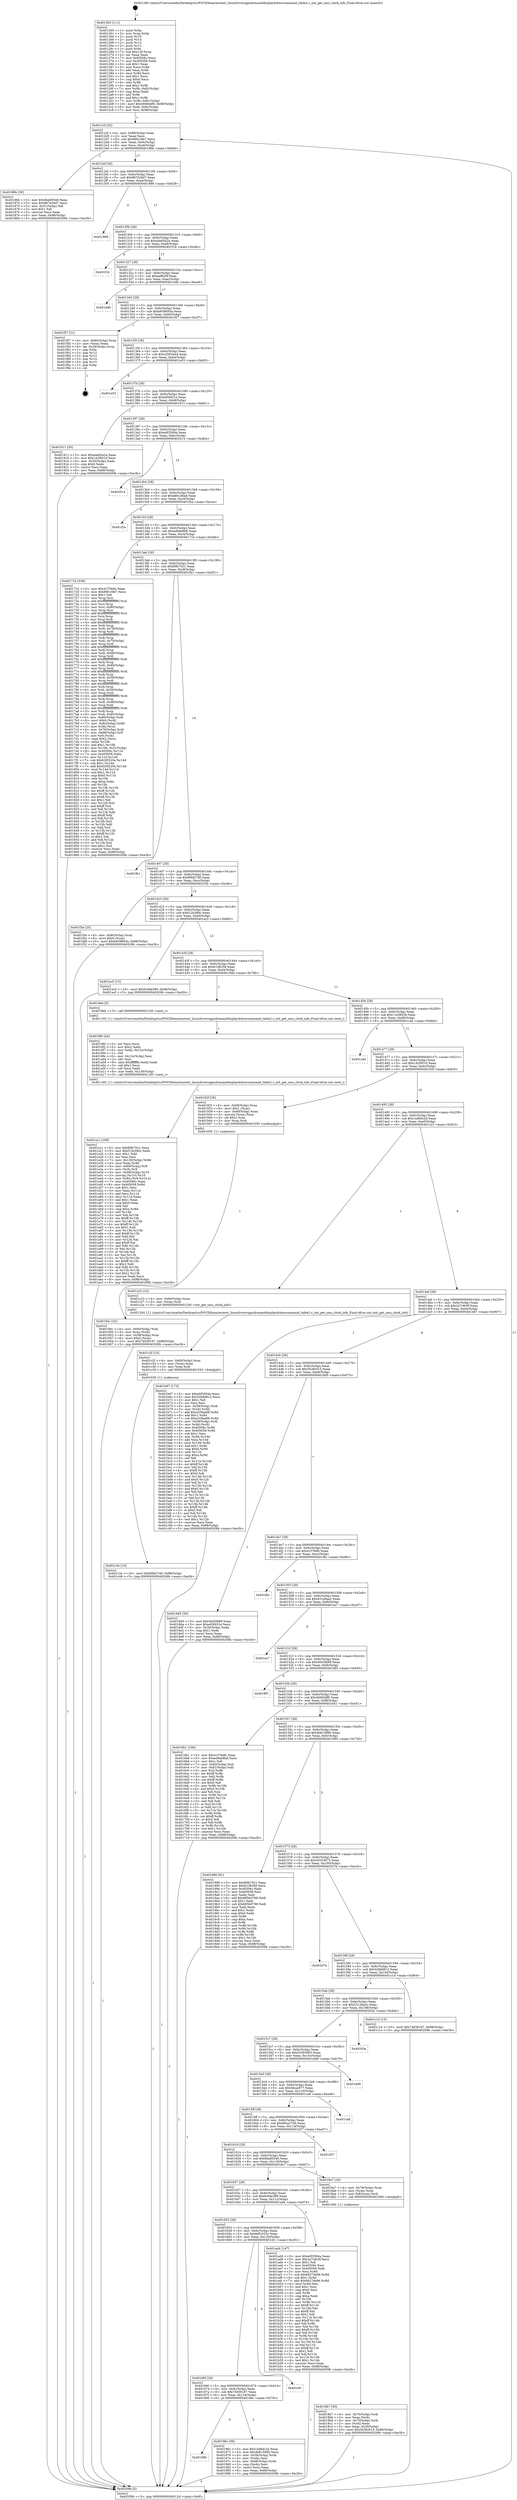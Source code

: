 digraph "0x401260" {
  label = "0x401260 (/mnt/c/Users/mathe/Desktop/tcc/POCII/binaries/extr_linuxdriversgpudrmamddisplaydcbioscommand_table2.c_init_get_smu_clock_info_Final-ollvm.out::main(0))"
  labelloc = "t"
  node[shape=record]

  Entry [label="",width=0.3,height=0.3,shape=circle,fillcolor=black,style=filled]
  "0x4012cf" [label="{
     0x4012cf [32]\l
     | [instrs]\l
     &nbsp;&nbsp;0x4012cf \<+6\>: mov -0x88(%rbp),%eax\l
     &nbsp;&nbsp;0x4012d5 \<+2\>: mov %eax,%ecx\l
     &nbsp;&nbsp;0x4012d7 \<+6\>: sub $0x96610fe7,%ecx\l
     &nbsp;&nbsp;0x4012dd \<+6\>: mov %eax,-0x9c(%rbp)\l
     &nbsp;&nbsp;0x4012e3 \<+6\>: mov %ecx,-0xa0(%rbp)\l
     &nbsp;&nbsp;0x4012e9 \<+6\>: je 000000000040186b \<main+0x60b\>\l
  }"]
  "0x40186b" [label="{
     0x40186b [30]\l
     | [instrs]\l
     &nbsp;&nbsp;0x40186b \<+5\>: mov $0x6ba80546,%eax\l
     &nbsp;&nbsp;0x401870 \<+5\>: mov $0x987d28d7,%ecx\l
     &nbsp;&nbsp;0x401875 \<+3\>: mov -0x31(%rbp),%dl\l
     &nbsp;&nbsp;0x401878 \<+3\>: test $0x1,%dl\l
     &nbsp;&nbsp;0x40187b \<+3\>: cmovne %ecx,%eax\l
     &nbsp;&nbsp;0x40187e \<+6\>: mov %eax,-0x88(%rbp)\l
     &nbsp;&nbsp;0x401884 \<+5\>: jmp 000000000040209b \<main+0xe3b\>\l
  }"]
  "0x4012ef" [label="{
     0x4012ef [28]\l
     | [instrs]\l
     &nbsp;&nbsp;0x4012ef \<+5\>: jmp 00000000004012f4 \<main+0x94\>\l
     &nbsp;&nbsp;0x4012f4 \<+6\>: mov -0x9c(%rbp),%eax\l
     &nbsp;&nbsp;0x4012fa \<+5\>: sub $0x987d28d7,%eax\l
     &nbsp;&nbsp;0x4012ff \<+6\>: mov %eax,-0xa4(%rbp)\l
     &nbsp;&nbsp;0x401305 \<+6\>: je 0000000000401889 \<main+0x629\>\l
  }"]
  Exit [label="",width=0.3,height=0.3,shape=circle,fillcolor=black,style=filled,peripheries=2]
  "0x401889" [label="{
     0x401889\l
  }", style=dashed]
  "0x40130b" [label="{
     0x40130b [28]\l
     | [instrs]\l
     &nbsp;&nbsp;0x40130b \<+5\>: jmp 0000000000401310 \<main+0xb0\>\l
     &nbsp;&nbsp;0x401310 \<+6\>: mov -0x9c(%rbp),%eax\l
     &nbsp;&nbsp;0x401316 \<+5\>: sub $0xa4eb5a2a,%eax\l
     &nbsp;&nbsp;0x40131b \<+6\>: mov %eax,-0xa8(%rbp)\l
     &nbsp;&nbsp;0x401321 \<+6\>: je 0000000000401f1b \<main+0xcbb\>\l
  }"]
  "0x401c3e" [label="{
     0x401c3e [15]\l
     | [instrs]\l
     &nbsp;&nbsp;0x401c3e \<+10\>: movl $0xf0fd27d0,-0x88(%rbp)\l
     &nbsp;&nbsp;0x401c48 \<+5\>: jmp 000000000040209b \<main+0xe3b\>\l
  }"]
  "0x401f1b" [label="{
     0x401f1b\l
  }", style=dashed]
  "0x401327" [label="{
     0x401327 [28]\l
     | [instrs]\l
     &nbsp;&nbsp;0x401327 \<+5\>: jmp 000000000040132c \<main+0xcc\>\l
     &nbsp;&nbsp;0x40132c \<+6\>: mov -0x9c(%rbp),%eax\l
     &nbsp;&nbsp;0x401332 \<+5\>: sub $0xaeffcf3f,%eax\l
     &nbsp;&nbsp;0x401337 \<+6\>: mov %eax,-0xac(%rbp)\l
     &nbsp;&nbsp;0x40133d \<+6\>: je 0000000000401d46 \<main+0xae6\>\l
  }"]
  "0x401c2f" [label="{
     0x401c2f [15]\l
     | [instrs]\l
     &nbsp;&nbsp;0x401c2f \<+4\>: mov -0x60(%rbp),%rax\l
     &nbsp;&nbsp;0x401c33 \<+3\>: mov (%rax),%rax\l
     &nbsp;&nbsp;0x401c36 \<+3\>: mov %rax,%rdi\l
     &nbsp;&nbsp;0x401c39 \<+5\>: call 0000000000401030 \<free@plt\>\l
     | [calls]\l
     &nbsp;&nbsp;0x401030 \{1\} (unknown)\l
  }"]
  "0x401d46" [label="{
     0x401d46\l
  }", style=dashed]
  "0x401343" [label="{
     0x401343 [28]\l
     | [instrs]\l
     &nbsp;&nbsp;0x401343 \<+5\>: jmp 0000000000401348 \<main+0xe8\>\l
     &nbsp;&nbsp;0x401348 \<+6\>: mov -0x9c(%rbp),%eax\l
     &nbsp;&nbsp;0x40134e \<+5\>: sub $0xb838693a,%eax\l
     &nbsp;&nbsp;0x401353 \<+6\>: mov %eax,-0xb0(%rbp)\l
     &nbsp;&nbsp;0x401359 \<+6\>: je 0000000000401f57 \<main+0xcf7\>\l
  }"]
  "0x401a1c" [label="{
     0x401a1c [169]\l
     | [instrs]\l
     &nbsp;&nbsp;0x401a1c \<+5\>: mov $0xf0fb7021,%ecx\l
     &nbsp;&nbsp;0x401a21 \<+5\>: mov $0xf12b380c,%edx\l
     &nbsp;&nbsp;0x401a26 \<+3\>: mov $0x1,%dil\l
     &nbsp;&nbsp;0x401a29 \<+2\>: xor %esi,%esi\l
     &nbsp;&nbsp;0x401a2b \<+7\>: mov -0x130(%rbp),%r8d\l
     &nbsp;&nbsp;0x401a32 \<+4\>: imul %eax,%r8d\l
     &nbsp;&nbsp;0x401a36 \<+4\>: mov -0x60(%rbp),%r9\l
     &nbsp;&nbsp;0x401a3a \<+3\>: mov (%r9),%r9\l
     &nbsp;&nbsp;0x401a3d \<+4\>: mov -0x58(%rbp),%r10\l
     &nbsp;&nbsp;0x401a41 \<+3\>: movslq (%r10),%r10\l
     &nbsp;&nbsp;0x401a44 \<+4\>: mov %r8d,(%r9,%r10,4)\l
     &nbsp;&nbsp;0x401a48 \<+7\>: mov 0x40506c,%eax\l
     &nbsp;&nbsp;0x401a4f \<+8\>: mov 0x405058,%r8d\l
     &nbsp;&nbsp;0x401a57 \<+3\>: sub $0x1,%esi\l
     &nbsp;&nbsp;0x401a5a \<+3\>: mov %eax,%r11d\l
     &nbsp;&nbsp;0x401a5d \<+3\>: add %esi,%r11d\l
     &nbsp;&nbsp;0x401a60 \<+4\>: imul %r11d,%eax\l
     &nbsp;&nbsp;0x401a64 \<+3\>: and $0x1,%eax\l
     &nbsp;&nbsp;0x401a67 \<+3\>: cmp $0x0,%eax\l
     &nbsp;&nbsp;0x401a6a \<+3\>: sete %bl\l
     &nbsp;&nbsp;0x401a6d \<+4\>: cmp $0xa,%r8d\l
     &nbsp;&nbsp;0x401a71 \<+4\>: setl %r14b\l
     &nbsp;&nbsp;0x401a75 \<+3\>: mov %bl,%r15b\l
     &nbsp;&nbsp;0x401a78 \<+4\>: xor $0xff,%r15b\l
     &nbsp;&nbsp;0x401a7c \<+3\>: mov %r14b,%r12b\l
     &nbsp;&nbsp;0x401a7f \<+4\>: xor $0xff,%r12b\l
     &nbsp;&nbsp;0x401a83 \<+4\>: xor $0x1,%dil\l
     &nbsp;&nbsp;0x401a87 \<+3\>: mov %r15b,%r13b\l
     &nbsp;&nbsp;0x401a8a \<+4\>: and $0xff,%r13b\l
     &nbsp;&nbsp;0x401a8e \<+3\>: and %dil,%bl\l
     &nbsp;&nbsp;0x401a91 \<+3\>: mov %r12b,%al\l
     &nbsp;&nbsp;0x401a94 \<+2\>: and $0xff,%al\l
     &nbsp;&nbsp;0x401a96 \<+3\>: and %dil,%r14b\l
     &nbsp;&nbsp;0x401a99 \<+3\>: or %bl,%r13b\l
     &nbsp;&nbsp;0x401a9c \<+3\>: or %r14b,%al\l
     &nbsp;&nbsp;0x401a9f \<+3\>: xor %al,%r13b\l
     &nbsp;&nbsp;0x401aa2 \<+3\>: or %r12b,%r15b\l
     &nbsp;&nbsp;0x401aa5 \<+4\>: xor $0xff,%r15b\l
     &nbsp;&nbsp;0x401aa9 \<+4\>: or $0x1,%dil\l
     &nbsp;&nbsp;0x401aad \<+3\>: and %dil,%r15b\l
     &nbsp;&nbsp;0x401ab0 \<+3\>: or %r15b,%r13b\l
     &nbsp;&nbsp;0x401ab3 \<+4\>: test $0x1,%r13b\l
     &nbsp;&nbsp;0x401ab7 \<+3\>: cmovne %edx,%ecx\l
     &nbsp;&nbsp;0x401aba \<+6\>: mov %ecx,-0x88(%rbp)\l
     &nbsp;&nbsp;0x401ac0 \<+5\>: jmp 000000000040209b \<main+0xe3b\>\l
  }"]
  "0x401f57" [label="{
     0x401f57 [21]\l
     | [instrs]\l
     &nbsp;&nbsp;0x401f57 \<+4\>: mov -0x80(%rbp),%rax\l
     &nbsp;&nbsp;0x401f5b \<+2\>: mov (%rax),%eax\l
     &nbsp;&nbsp;0x401f5d \<+4\>: lea -0x28(%rbp),%rsp\l
     &nbsp;&nbsp;0x401f61 \<+1\>: pop %rbx\l
     &nbsp;&nbsp;0x401f62 \<+2\>: pop %r12\l
     &nbsp;&nbsp;0x401f64 \<+2\>: pop %r13\l
     &nbsp;&nbsp;0x401f66 \<+2\>: pop %r14\l
     &nbsp;&nbsp;0x401f68 \<+2\>: pop %r15\l
     &nbsp;&nbsp;0x401f6a \<+1\>: pop %rbp\l
     &nbsp;&nbsp;0x401f6b \<+1\>: ret\l
  }"]
  "0x40135f" [label="{
     0x40135f [28]\l
     | [instrs]\l
     &nbsp;&nbsp;0x40135f \<+5\>: jmp 0000000000401364 \<main+0x104\>\l
     &nbsp;&nbsp;0x401364 \<+6\>: mov -0x9c(%rbp),%eax\l
     &nbsp;&nbsp;0x40136a \<+5\>: sub $0xc2093a44,%eax\l
     &nbsp;&nbsp;0x40136f \<+6\>: mov %eax,-0xb4(%rbp)\l
     &nbsp;&nbsp;0x401375 \<+6\>: je 0000000000401e53 \<main+0xbf3\>\l
  }"]
  "0x4019f0" [label="{
     0x4019f0 [44]\l
     | [instrs]\l
     &nbsp;&nbsp;0x4019f0 \<+2\>: xor %ecx,%ecx\l
     &nbsp;&nbsp;0x4019f2 \<+5\>: mov $0x2,%edx\l
     &nbsp;&nbsp;0x4019f7 \<+6\>: mov %edx,-0x12c(%rbp)\l
     &nbsp;&nbsp;0x4019fd \<+1\>: cltd\l
     &nbsp;&nbsp;0x4019fe \<+6\>: mov -0x12c(%rbp),%esi\l
     &nbsp;&nbsp;0x401a04 \<+2\>: idiv %esi\l
     &nbsp;&nbsp;0x401a06 \<+6\>: imul $0xfffffffe,%edx,%edx\l
     &nbsp;&nbsp;0x401a0c \<+3\>: sub $0x1,%ecx\l
     &nbsp;&nbsp;0x401a0f \<+2\>: sub %ecx,%edx\l
     &nbsp;&nbsp;0x401a11 \<+6\>: mov %edx,-0x130(%rbp)\l
     &nbsp;&nbsp;0x401a17 \<+5\>: call 0000000000401160 \<next_i\>\l
     | [calls]\l
     &nbsp;&nbsp;0x401160 \{1\} (/mnt/c/Users/mathe/Desktop/tcc/POCII/binaries/extr_linuxdriversgpudrmamddisplaydcbioscommand_table2.c_init_get_smu_clock_info_Final-ollvm.out::next_i)\l
  }"]
  "0x401e53" [label="{
     0x401e53\l
  }", style=dashed]
  "0x40137b" [label="{
     0x40137b [28]\l
     | [instrs]\l
     &nbsp;&nbsp;0x40137b \<+5\>: jmp 0000000000401380 \<main+0x120\>\l
     &nbsp;&nbsp;0x401380 \<+6\>: mov -0x9c(%rbp),%eax\l
     &nbsp;&nbsp;0x401386 \<+5\>: sub $0xe05f451e,%eax\l
     &nbsp;&nbsp;0x40138b \<+6\>: mov %eax,-0xb8(%rbp)\l
     &nbsp;&nbsp;0x401391 \<+6\>: je 0000000000401911 \<main+0x6b1\>\l
  }"]
  "0x40168b" [label="{
     0x40168b\l
  }", style=dashed]
  "0x401911" [label="{
     0x401911 [30]\l
     | [instrs]\l
     &nbsp;&nbsp;0x401911 \<+5\>: mov $0xa4eb5a2a,%eax\l
     &nbsp;&nbsp;0x401916 \<+5\>: mov $0x142f9510,%ecx\l
     &nbsp;&nbsp;0x40191b \<+3\>: mov -0x30(%rbp),%edx\l
     &nbsp;&nbsp;0x40191e \<+3\>: cmp $0x0,%edx\l
     &nbsp;&nbsp;0x401921 \<+3\>: cmove %ecx,%eax\l
     &nbsp;&nbsp;0x401924 \<+6\>: mov %eax,-0x88(%rbp)\l
     &nbsp;&nbsp;0x40192a \<+5\>: jmp 000000000040209b \<main+0xe3b\>\l
  }"]
  "0x401397" [label="{
     0x401397 [28]\l
     | [instrs]\l
     &nbsp;&nbsp;0x401397 \<+5\>: jmp 000000000040139c \<main+0x13c\>\l
     &nbsp;&nbsp;0x40139c \<+6\>: mov -0x9c(%rbp),%eax\l
     &nbsp;&nbsp;0x4013a2 \<+5\>: sub $0xe0f3584a,%eax\l
     &nbsp;&nbsp;0x4013a7 \<+6\>: mov %eax,-0xbc(%rbp)\l
     &nbsp;&nbsp;0x4013ad \<+6\>: je 0000000000402014 \<main+0xdb4\>\l
  }"]
  "0x40196c" [label="{
     0x40196c [36]\l
     | [instrs]\l
     &nbsp;&nbsp;0x40196c \<+5\>: mov $0x1ed6dc2d,%eax\l
     &nbsp;&nbsp;0x401971 \<+5\>: mov $0x4b815890,%ecx\l
     &nbsp;&nbsp;0x401976 \<+4\>: mov -0x58(%rbp),%rdx\l
     &nbsp;&nbsp;0x40197a \<+2\>: mov (%rdx),%esi\l
     &nbsp;&nbsp;0x40197c \<+4\>: mov -0x68(%rbp),%rdx\l
     &nbsp;&nbsp;0x401980 \<+2\>: cmp (%rdx),%esi\l
     &nbsp;&nbsp;0x401982 \<+3\>: cmovl %ecx,%eax\l
     &nbsp;&nbsp;0x401985 \<+6\>: mov %eax,-0x88(%rbp)\l
     &nbsp;&nbsp;0x40198b \<+5\>: jmp 000000000040209b \<main+0xe3b\>\l
  }"]
  "0x402014" [label="{
     0x402014\l
  }", style=dashed]
  "0x4013b3" [label="{
     0x4013b3 [28]\l
     | [instrs]\l
     &nbsp;&nbsp;0x4013b3 \<+5\>: jmp 00000000004013b8 \<main+0x158\>\l
     &nbsp;&nbsp;0x4013b8 \<+6\>: mov -0x9c(%rbp),%eax\l
     &nbsp;&nbsp;0x4013be \<+5\>: sub $0xe861d6ad,%eax\l
     &nbsp;&nbsp;0x4013c3 \<+6\>: mov %eax,-0xc0(%rbp)\l
     &nbsp;&nbsp;0x4013c9 \<+6\>: je 0000000000401f2a \<main+0xcca\>\l
  }"]
  "0x40166f" [label="{
     0x40166f [28]\l
     | [instrs]\l
     &nbsp;&nbsp;0x40166f \<+5\>: jmp 0000000000401674 \<main+0x414\>\l
     &nbsp;&nbsp;0x401674 \<+6\>: mov -0x9c(%rbp),%eax\l
     &nbsp;&nbsp;0x40167a \<+5\>: sub $0x74939187,%eax\l
     &nbsp;&nbsp;0x40167f \<+6\>: mov %eax,-0x124(%rbp)\l
     &nbsp;&nbsp;0x401685 \<+6\>: je 000000000040196c \<main+0x70c\>\l
  }"]
  "0x401f2a" [label="{
     0x401f2a\l
  }", style=dashed]
  "0x4013cf" [label="{
     0x4013cf [28]\l
     | [instrs]\l
     &nbsp;&nbsp;0x4013cf \<+5\>: jmp 00000000004013d4 \<main+0x174\>\l
     &nbsp;&nbsp;0x4013d4 \<+6\>: mov -0x9c(%rbp),%eax\l
     &nbsp;&nbsp;0x4013da \<+5\>: sub $0xed9ab8b8,%eax\l
     &nbsp;&nbsp;0x4013df \<+6\>: mov %eax,-0xc4(%rbp)\l
     &nbsp;&nbsp;0x4013e5 \<+6\>: je 000000000040171b \<main+0x4bb\>\l
  }"]
  "0x401ef1" [label="{
     0x401ef1\l
  }", style=dashed]
  "0x40171b" [label="{
     0x40171b [336]\l
     | [instrs]\l
     &nbsp;&nbsp;0x40171b \<+5\>: mov $0x41f78dfc,%eax\l
     &nbsp;&nbsp;0x401720 \<+5\>: mov $0x96610fe7,%ecx\l
     &nbsp;&nbsp;0x401725 \<+2\>: mov $0x1,%dl\l
     &nbsp;&nbsp;0x401727 \<+3\>: mov %rsp,%rsi\l
     &nbsp;&nbsp;0x40172a \<+4\>: add $0xfffffffffffffff0,%rsi\l
     &nbsp;&nbsp;0x40172e \<+3\>: mov %rsi,%rsp\l
     &nbsp;&nbsp;0x401731 \<+4\>: mov %rsi,-0x80(%rbp)\l
     &nbsp;&nbsp;0x401735 \<+3\>: mov %rsp,%rsi\l
     &nbsp;&nbsp;0x401738 \<+4\>: add $0xfffffffffffffff0,%rsi\l
     &nbsp;&nbsp;0x40173c \<+3\>: mov %rsi,%rsp\l
     &nbsp;&nbsp;0x40173f \<+3\>: mov %rsp,%rdi\l
     &nbsp;&nbsp;0x401742 \<+4\>: add $0xfffffffffffffff0,%rdi\l
     &nbsp;&nbsp;0x401746 \<+3\>: mov %rdi,%rsp\l
     &nbsp;&nbsp;0x401749 \<+4\>: mov %rdi,-0x78(%rbp)\l
     &nbsp;&nbsp;0x40174d \<+3\>: mov %rsp,%rdi\l
     &nbsp;&nbsp;0x401750 \<+4\>: add $0xfffffffffffffff0,%rdi\l
     &nbsp;&nbsp;0x401754 \<+3\>: mov %rdi,%rsp\l
     &nbsp;&nbsp;0x401757 \<+4\>: mov %rdi,-0x70(%rbp)\l
     &nbsp;&nbsp;0x40175b \<+3\>: mov %rsp,%rdi\l
     &nbsp;&nbsp;0x40175e \<+4\>: add $0xfffffffffffffff0,%rdi\l
     &nbsp;&nbsp;0x401762 \<+3\>: mov %rdi,%rsp\l
     &nbsp;&nbsp;0x401765 \<+4\>: mov %rdi,-0x68(%rbp)\l
     &nbsp;&nbsp;0x401769 \<+3\>: mov %rsp,%rdi\l
     &nbsp;&nbsp;0x40176c \<+4\>: add $0xfffffffffffffff0,%rdi\l
     &nbsp;&nbsp;0x401770 \<+3\>: mov %rdi,%rsp\l
     &nbsp;&nbsp;0x401773 \<+4\>: mov %rdi,-0x60(%rbp)\l
     &nbsp;&nbsp;0x401777 \<+3\>: mov %rsp,%rdi\l
     &nbsp;&nbsp;0x40177a \<+4\>: add $0xfffffffffffffff0,%rdi\l
     &nbsp;&nbsp;0x40177e \<+3\>: mov %rdi,%rsp\l
     &nbsp;&nbsp;0x401781 \<+4\>: mov %rdi,-0x58(%rbp)\l
     &nbsp;&nbsp;0x401785 \<+3\>: mov %rsp,%rdi\l
     &nbsp;&nbsp;0x401788 \<+4\>: add $0xfffffffffffffff0,%rdi\l
     &nbsp;&nbsp;0x40178c \<+3\>: mov %rdi,%rsp\l
     &nbsp;&nbsp;0x40178f \<+4\>: mov %rdi,-0x50(%rbp)\l
     &nbsp;&nbsp;0x401793 \<+3\>: mov %rsp,%rdi\l
     &nbsp;&nbsp;0x401796 \<+4\>: add $0xfffffffffffffff0,%rdi\l
     &nbsp;&nbsp;0x40179a \<+3\>: mov %rdi,%rsp\l
     &nbsp;&nbsp;0x40179d \<+4\>: mov %rdi,-0x48(%rbp)\l
     &nbsp;&nbsp;0x4017a1 \<+3\>: mov %rsp,%rdi\l
     &nbsp;&nbsp;0x4017a4 \<+4\>: add $0xfffffffffffffff0,%rdi\l
     &nbsp;&nbsp;0x4017a8 \<+3\>: mov %rdi,%rsp\l
     &nbsp;&nbsp;0x4017ab \<+4\>: mov %rdi,-0x40(%rbp)\l
     &nbsp;&nbsp;0x4017af \<+4\>: mov -0x80(%rbp),%rdi\l
     &nbsp;&nbsp;0x4017b3 \<+6\>: movl $0x0,(%rdi)\l
     &nbsp;&nbsp;0x4017b9 \<+7\>: mov -0x8c(%rbp),%r8d\l
     &nbsp;&nbsp;0x4017c0 \<+3\>: mov %r8d,(%rsi)\l
     &nbsp;&nbsp;0x4017c3 \<+4\>: mov -0x78(%rbp),%rdi\l
     &nbsp;&nbsp;0x4017c7 \<+7\>: mov -0x98(%rbp),%r9\l
     &nbsp;&nbsp;0x4017ce \<+3\>: mov %r9,(%rdi)\l
     &nbsp;&nbsp;0x4017d1 \<+3\>: cmpl $0x2,(%rsi)\l
     &nbsp;&nbsp;0x4017d4 \<+4\>: setne %r10b\l
     &nbsp;&nbsp;0x4017d8 \<+4\>: and $0x1,%r10b\l
     &nbsp;&nbsp;0x4017dc \<+4\>: mov %r10b,-0x31(%rbp)\l
     &nbsp;&nbsp;0x4017e0 \<+8\>: mov 0x40506c,%r11d\l
     &nbsp;&nbsp;0x4017e8 \<+7\>: mov 0x405058,%ebx\l
     &nbsp;&nbsp;0x4017ef \<+3\>: mov %r11d,%r14d\l
     &nbsp;&nbsp;0x4017f2 \<+7\>: sub $0x620f220e,%r14d\l
     &nbsp;&nbsp;0x4017f9 \<+4\>: sub $0x1,%r14d\l
     &nbsp;&nbsp;0x4017fd \<+7\>: add $0x620f220e,%r14d\l
     &nbsp;&nbsp;0x401804 \<+4\>: imul %r14d,%r11d\l
     &nbsp;&nbsp;0x401808 \<+4\>: and $0x1,%r11d\l
     &nbsp;&nbsp;0x40180c \<+4\>: cmp $0x0,%r11d\l
     &nbsp;&nbsp;0x401810 \<+4\>: sete %r10b\l
     &nbsp;&nbsp;0x401814 \<+3\>: cmp $0xa,%ebx\l
     &nbsp;&nbsp;0x401817 \<+4\>: setl %r15b\l
     &nbsp;&nbsp;0x40181b \<+3\>: mov %r10b,%r12b\l
     &nbsp;&nbsp;0x40181e \<+4\>: xor $0xff,%r12b\l
     &nbsp;&nbsp;0x401822 \<+3\>: mov %r15b,%r13b\l
     &nbsp;&nbsp;0x401825 \<+4\>: xor $0xff,%r13b\l
     &nbsp;&nbsp;0x401829 \<+3\>: xor $0x1,%dl\l
     &nbsp;&nbsp;0x40182c \<+3\>: mov %r12b,%sil\l
     &nbsp;&nbsp;0x40182f \<+4\>: and $0xff,%sil\l
     &nbsp;&nbsp;0x401833 \<+3\>: and %dl,%r10b\l
     &nbsp;&nbsp;0x401836 \<+3\>: mov %r13b,%dil\l
     &nbsp;&nbsp;0x401839 \<+4\>: and $0xff,%dil\l
     &nbsp;&nbsp;0x40183d \<+3\>: and %dl,%r15b\l
     &nbsp;&nbsp;0x401840 \<+3\>: or %r10b,%sil\l
     &nbsp;&nbsp;0x401843 \<+3\>: or %r15b,%dil\l
     &nbsp;&nbsp;0x401846 \<+3\>: xor %dil,%sil\l
     &nbsp;&nbsp;0x401849 \<+3\>: or %r13b,%r12b\l
     &nbsp;&nbsp;0x40184c \<+4\>: xor $0xff,%r12b\l
     &nbsp;&nbsp;0x401850 \<+3\>: or $0x1,%dl\l
     &nbsp;&nbsp;0x401853 \<+3\>: and %dl,%r12b\l
     &nbsp;&nbsp;0x401856 \<+3\>: or %r12b,%sil\l
     &nbsp;&nbsp;0x401859 \<+4\>: test $0x1,%sil\l
     &nbsp;&nbsp;0x40185d \<+3\>: cmovne %ecx,%eax\l
     &nbsp;&nbsp;0x401860 \<+6\>: mov %eax,-0x88(%rbp)\l
     &nbsp;&nbsp;0x401866 \<+5\>: jmp 000000000040209b \<main+0xe3b\>\l
  }"]
  "0x4013eb" [label="{
     0x4013eb [28]\l
     | [instrs]\l
     &nbsp;&nbsp;0x4013eb \<+5\>: jmp 00000000004013f0 \<main+0x190\>\l
     &nbsp;&nbsp;0x4013f0 \<+6\>: mov -0x9c(%rbp),%eax\l
     &nbsp;&nbsp;0x4013f6 \<+5\>: sub $0xf0fb7021,%eax\l
     &nbsp;&nbsp;0x4013fb \<+6\>: mov %eax,-0xc8(%rbp)\l
     &nbsp;&nbsp;0x401401 \<+6\>: je 0000000000401fb1 \<main+0xd51\>\l
  }"]
  "0x401653" [label="{
     0x401653 [28]\l
     | [instrs]\l
     &nbsp;&nbsp;0x401653 \<+5\>: jmp 0000000000401658 \<main+0x3f8\>\l
     &nbsp;&nbsp;0x401658 \<+6\>: mov -0x9c(%rbp),%eax\l
     &nbsp;&nbsp;0x40165e \<+5\>: sub $0x6df1633c,%eax\l
     &nbsp;&nbsp;0x401663 \<+6\>: mov %eax,-0x120(%rbp)\l
     &nbsp;&nbsp;0x401669 \<+6\>: je 0000000000401ef1 \<main+0xc91\>\l
  }"]
  "0x401fb1" [label="{
     0x401fb1\l
  }", style=dashed]
  "0x401407" [label="{
     0x401407 [28]\l
     | [instrs]\l
     &nbsp;&nbsp;0x401407 \<+5\>: jmp 000000000040140c \<main+0x1ac\>\l
     &nbsp;&nbsp;0x40140c \<+6\>: mov -0x9c(%rbp),%eax\l
     &nbsp;&nbsp;0x401412 \<+5\>: sub $0xf0fd27d0,%eax\l
     &nbsp;&nbsp;0x401417 \<+6\>: mov %eax,-0xcc(%rbp)\l
     &nbsp;&nbsp;0x40141d \<+6\>: je 0000000000401f3e \<main+0xcde\>\l
  }"]
  "0x401ad4" [label="{
     0x401ad4 [147]\l
     | [instrs]\l
     &nbsp;&nbsp;0x401ad4 \<+5\>: mov $0xe0f3584a,%eax\l
     &nbsp;&nbsp;0x401ad9 \<+5\>: mov $0x2a7c8c0f,%ecx\l
     &nbsp;&nbsp;0x401ade \<+2\>: mov $0x1,%dl\l
     &nbsp;&nbsp;0x401ae0 \<+7\>: mov 0x40506c,%esi\l
     &nbsp;&nbsp;0x401ae7 \<+7\>: mov 0x405058,%edi\l
     &nbsp;&nbsp;0x401aee \<+3\>: mov %esi,%r8d\l
     &nbsp;&nbsp;0x401af1 \<+7\>: sub $0x6627de96,%r8d\l
     &nbsp;&nbsp;0x401af8 \<+4\>: sub $0x1,%r8d\l
     &nbsp;&nbsp;0x401afc \<+7\>: add $0x6627de96,%r8d\l
     &nbsp;&nbsp;0x401b03 \<+4\>: imul %r8d,%esi\l
     &nbsp;&nbsp;0x401b07 \<+3\>: and $0x1,%esi\l
     &nbsp;&nbsp;0x401b0a \<+3\>: cmp $0x0,%esi\l
     &nbsp;&nbsp;0x401b0d \<+4\>: sete %r9b\l
     &nbsp;&nbsp;0x401b11 \<+3\>: cmp $0xa,%edi\l
     &nbsp;&nbsp;0x401b14 \<+4\>: setl %r10b\l
     &nbsp;&nbsp;0x401b18 \<+3\>: mov %r9b,%r11b\l
     &nbsp;&nbsp;0x401b1b \<+4\>: xor $0xff,%r11b\l
     &nbsp;&nbsp;0x401b1f \<+3\>: mov %r10b,%bl\l
     &nbsp;&nbsp;0x401b22 \<+3\>: xor $0xff,%bl\l
     &nbsp;&nbsp;0x401b25 \<+3\>: xor $0x1,%dl\l
     &nbsp;&nbsp;0x401b28 \<+3\>: mov %r11b,%r14b\l
     &nbsp;&nbsp;0x401b2b \<+4\>: and $0xff,%r14b\l
     &nbsp;&nbsp;0x401b2f \<+3\>: and %dl,%r9b\l
     &nbsp;&nbsp;0x401b32 \<+3\>: mov %bl,%r15b\l
     &nbsp;&nbsp;0x401b35 \<+4\>: and $0xff,%r15b\l
     &nbsp;&nbsp;0x401b39 \<+3\>: and %dl,%r10b\l
     &nbsp;&nbsp;0x401b3c \<+3\>: or %r9b,%r14b\l
     &nbsp;&nbsp;0x401b3f \<+3\>: or %r10b,%r15b\l
     &nbsp;&nbsp;0x401b42 \<+3\>: xor %r15b,%r14b\l
     &nbsp;&nbsp;0x401b45 \<+3\>: or %bl,%r11b\l
     &nbsp;&nbsp;0x401b48 \<+4\>: xor $0xff,%r11b\l
     &nbsp;&nbsp;0x401b4c \<+3\>: or $0x1,%dl\l
     &nbsp;&nbsp;0x401b4f \<+3\>: and %dl,%r11b\l
     &nbsp;&nbsp;0x401b52 \<+3\>: or %r11b,%r14b\l
     &nbsp;&nbsp;0x401b55 \<+4\>: test $0x1,%r14b\l
     &nbsp;&nbsp;0x401b59 \<+3\>: cmovne %ecx,%eax\l
     &nbsp;&nbsp;0x401b5c \<+6\>: mov %eax,-0x88(%rbp)\l
     &nbsp;&nbsp;0x401b62 \<+5\>: jmp 000000000040209b \<main+0xe3b\>\l
  }"]
  "0x401f3e" [label="{
     0x401f3e [25]\l
     | [instrs]\l
     &nbsp;&nbsp;0x401f3e \<+4\>: mov -0x80(%rbp),%rax\l
     &nbsp;&nbsp;0x401f42 \<+6\>: movl $0x0,(%rax)\l
     &nbsp;&nbsp;0x401f48 \<+10\>: movl $0xb838693a,-0x88(%rbp)\l
     &nbsp;&nbsp;0x401f52 \<+5\>: jmp 000000000040209b \<main+0xe3b\>\l
  }"]
  "0x401423" [label="{
     0x401423 [28]\l
     | [instrs]\l
     &nbsp;&nbsp;0x401423 \<+5\>: jmp 0000000000401428 \<main+0x1c8\>\l
     &nbsp;&nbsp;0x401428 \<+6\>: mov -0x9c(%rbp),%eax\l
     &nbsp;&nbsp;0x40142e \<+5\>: sub $0xf12b380c,%eax\l
     &nbsp;&nbsp;0x401433 \<+6\>: mov %eax,-0xd0(%rbp)\l
     &nbsp;&nbsp;0x401439 \<+6\>: je 0000000000401ac5 \<main+0x865\>\l
  }"]
  "0x40194c" [label="{
     0x40194c [32]\l
     | [instrs]\l
     &nbsp;&nbsp;0x40194c \<+4\>: mov -0x60(%rbp),%rdi\l
     &nbsp;&nbsp;0x401950 \<+3\>: mov %rax,(%rdi)\l
     &nbsp;&nbsp;0x401953 \<+4\>: mov -0x58(%rbp),%rax\l
     &nbsp;&nbsp;0x401957 \<+6\>: movl $0x0,(%rax)\l
     &nbsp;&nbsp;0x40195d \<+10\>: movl $0x74939187,-0x88(%rbp)\l
     &nbsp;&nbsp;0x401967 \<+5\>: jmp 000000000040209b \<main+0xe3b\>\l
  }"]
  "0x401ac5" [label="{
     0x401ac5 [15]\l
     | [instrs]\l
     &nbsp;&nbsp;0x401ac5 \<+10\>: movl $0x6c9de399,-0x88(%rbp)\l
     &nbsp;&nbsp;0x401acf \<+5\>: jmp 000000000040209b \<main+0xe3b\>\l
  }"]
  "0x40143f" [label="{
     0x40143f [28]\l
     | [instrs]\l
     &nbsp;&nbsp;0x40143f \<+5\>: jmp 0000000000401444 \<main+0x1e4\>\l
     &nbsp;&nbsp;0x401444 \<+6\>: mov -0x9c(%rbp),%eax\l
     &nbsp;&nbsp;0x40144a \<+5\>: sub $0xfc1f8258,%eax\l
     &nbsp;&nbsp;0x40144f \<+6\>: mov %eax,-0xd4(%rbp)\l
     &nbsp;&nbsp;0x401455 \<+6\>: je 00000000004019eb \<main+0x78b\>\l
  }"]
  "0x4018b7" [label="{
     0x4018b7 [30]\l
     | [instrs]\l
     &nbsp;&nbsp;0x4018b7 \<+4\>: mov -0x70(%rbp),%rdi\l
     &nbsp;&nbsp;0x4018bb \<+2\>: mov %eax,(%rdi)\l
     &nbsp;&nbsp;0x4018bd \<+4\>: mov -0x70(%rbp),%rdi\l
     &nbsp;&nbsp;0x4018c1 \<+2\>: mov (%rdi),%eax\l
     &nbsp;&nbsp;0x4018c3 \<+3\>: mov %eax,-0x30(%rbp)\l
     &nbsp;&nbsp;0x4018c6 \<+10\>: movl $0x3b38c615,-0x88(%rbp)\l
     &nbsp;&nbsp;0x4018d0 \<+5\>: jmp 000000000040209b \<main+0xe3b\>\l
  }"]
  "0x4019eb" [label="{
     0x4019eb [5]\l
     | [instrs]\l
     &nbsp;&nbsp;0x4019eb \<+5\>: call 0000000000401160 \<next_i\>\l
     | [calls]\l
     &nbsp;&nbsp;0x401160 \{1\} (/mnt/c/Users/mathe/Desktop/tcc/POCII/binaries/extr_linuxdriversgpudrmamddisplaydcbioscommand_table2.c_init_get_smu_clock_info_Final-ollvm.out::next_i)\l
  }"]
  "0x40145b" [label="{
     0x40145b [28]\l
     | [instrs]\l
     &nbsp;&nbsp;0x40145b \<+5\>: jmp 0000000000401460 \<main+0x200\>\l
     &nbsp;&nbsp;0x401460 \<+6\>: mov -0x9c(%rbp),%eax\l
     &nbsp;&nbsp;0x401466 \<+5\>: sub $0x11e58526,%eax\l
     &nbsp;&nbsp;0x40146b \<+6\>: mov %eax,-0xd8(%rbp)\l
     &nbsp;&nbsp;0x401471 \<+6\>: je 0000000000401c4d \<main+0x9ed\>\l
  }"]
  "0x401637" [label="{
     0x401637 [28]\l
     | [instrs]\l
     &nbsp;&nbsp;0x401637 \<+5\>: jmp 000000000040163c \<main+0x3dc\>\l
     &nbsp;&nbsp;0x40163c \<+6\>: mov -0x9c(%rbp),%eax\l
     &nbsp;&nbsp;0x401642 \<+5\>: sub $0x6c9de399,%eax\l
     &nbsp;&nbsp;0x401647 \<+6\>: mov %eax,-0x11c(%rbp)\l
     &nbsp;&nbsp;0x40164d \<+6\>: je 0000000000401ad4 \<main+0x874\>\l
  }"]
  "0x401c4d" [label="{
     0x401c4d\l
  }", style=dashed]
  "0x401477" [label="{
     0x401477 [28]\l
     | [instrs]\l
     &nbsp;&nbsp;0x401477 \<+5\>: jmp 000000000040147c \<main+0x21c\>\l
     &nbsp;&nbsp;0x40147c \<+6\>: mov -0x9c(%rbp),%eax\l
     &nbsp;&nbsp;0x401482 \<+5\>: sub $0x142f9510,%eax\l
     &nbsp;&nbsp;0x401487 \<+6\>: mov %eax,-0xdc(%rbp)\l
     &nbsp;&nbsp;0x40148d \<+6\>: je 000000000040192f \<main+0x6cf\>\l
  }"]
  "0x4018a7" [label="{
     0x4018a7 [16]\l
     | [instrs]\l
     &nbsp;&nbsp;0x4018a7 \<+4\>: mov -0x78(%rbp),%rax\l
     &nbsp;&nbsp;0x4018ab \<+3\>: mov (%rax),%rax\l
     &nbsp;&nbsp;0x4018ae \<+4\>: mov 0x8(%rax),%rdi\l
     &nbsp;&nbsp;0x4018b2 \<+5\>: call 0000000000401060 \<atoi@plt\>\l
     | [calls]\l
     &nbsp;&nbsp;0x401060 \{1\} (unknown)\l
  }"]
  "0x40192f" [label="{
     0x40192f [29]\l
     | [instrs]\l
     &nbsp;&nbsp;0x40192f \<+4\>: mov -0x68(%rbp),%rax\l
     &nbsp;&nbsp;0x401933 \<+6\>: movl $0x1,(%rax)\l
     &nbsp;&nbsp;0x401939 \<+4\>: mov -0x68(%rbp),%rax\l
     &nbsp;&nbsp;0x40193d \<+3\>: movslq (%rax),%rax\l
     &nbsp;&nbsp;0x401940 \<+4\>: shl $0x2,%rax\l
     &nbsp;&nbsp;0x401944 \<+3\>: mov %rax,%rdi\l
     &nbsp;&nbsp;0x401947 \<+5\>: call 0000000000401050 \<malloc@plt\>\l
     | [calls]\l
     &nbsp;&nbsp;0x401050 \{1\} (unknown)\l
  }"]
  "0x401493" [label="{
     0x401493 [28]\l
     | [instrs]\l
     &nbsp;&nbsp;0x401493 \<+5\>: jmp 0000000000401498 \<main+0x238\>\l
     &nbsp;&nbsp;0x401498 \<+6\>: mov -0x9c(%rbp),%eax\l
     &nbsp;&nbsp;0x40149e \<+5\>: sub $0x1ed6dc2d,%eax\l
     &nbsp;&nbsp;0x4014a3 \<+6\>: mov %eax,-0xe0(%rbp)\l
     &nbsp;&nbsp;0x4014a9 \<+6\>: je 0000000000401c23 \<main+0x9c3\>\l
  }"]
  "0x40161b" [label="{
     0x40161b [28]\l
     | [instrs]\l
     &nbsp;&nbsp;0x40161b \<+5\>: jmp 0000000000401620 \<main+0x3c0\>\l
     &nbsp;&nbsp;0x401620 \<+6\>: mov -0x9c(%rbp),%eax\l
     &nbsp;&nbsp;0x401626 \<+5\>: sub $0x6ba80546,%eax\l
     &nbsp;&nbsp;0x40162b \<+6\>: mov %eax,-0x118(%rbp)\l
     &nbsp;&nbsp;0x401631 \<+6\>: je 00000000004018a7 \<main+0x647\>\l
  }"]
  "0x401c23" [label="{
     0x401c23 [12]\l
     | [instrs]\l
     &nbsp;&nbsp;0x401c23 \<+4\>: mov -0x60(%rbp),%rax\l
     &nbsp;&nbsp;0x401c27 \<+3\>: mov (%rax),%rdi\l
     &nbsp;&nbsp;0x401c2a \<+5\>: call 0000000000401240 \<init_get_smu_clock_info\>\l
     | [calls]\l
     &nbsp;&nbsp;0x401240 \{1\} (/mnt/c/Users/mathe/Desktop/tcc/POCII/binaries/extr_linuxdriversgpudrmamddisplaydcbioscommand_table2.c_init_get_smu_clock_info_Final-ollvm.out::init_get_smu_clock_info)\l
  }"]
  "0x4014af" [label="{
     0x4014af [28]\l
     | [instrs]\l
     &nbsp;&nbsp;0x4014af \<+5\>: jmp 00000000004014b4 \<main+0x254\>\l
     &nbsp;&nbsp;0x4014b4 \<+6\>: mov -0x9c(%rbp),%eax\l
     &nbsp;&nbsp;0x4014ba \<+5\>: sub $0x2a7c8c0f,%eax\l
     &nbsp;&nbsp;0x4014bf \<+6\>: mov %eax,-0xe4(%rbp)\l
     &nbsp;&nbsp;0x4014c5 \<+6\>: je 0000000000401b67 \<main+0x907\>\l
  }"]
  "0x401d37" [label="{
     0x401d37\l
  }", style=dashed]
  "0x401b67" [label="{
     0x401b67 [173]\l
     | [instrs]\l
     &nbsp;&nbsp;0x401b67 \<+5\>: mov $0xe0f3584a,%eax\l
     &nbsp;&nbsp;0x401b6c \<+5\>: mov $0x52b8d912,%ecx\l
     &nbsp;&nbsp;0x401b71 \<+2\>: mov $0x1,%dl\l
     &nbsp;&nbsp;0x401b73 \<+2\>: xor %esi,%esi\l
     &nbsp;&nbsp;0x401b75 \<+4\>: mov -0x58(%rbp),%rdi\l
     &nbsp;&nbsp;0x401b79 \<+3\>: mov (%rdi),%r8d\l
     &nbsp;&nbsp;0x401b7c \<+7\>: add $0xa33faa88,%r8d\l
     &nbsp;&nbsp;0x401b83 \<+4\>: add $0x1,%r8d\l
     &nbsp;&nbsp;0x401b87 \<+7\>: sub $0xa33faa88,%r8d\l
     &nbsp;&nbsp;0x401b8e \<+4\>: mov -0x58(%rbp),%rdi\l
     &nbsp;&nbsp;0x401b92 \<+3\>: mov %r8d,(%rdi)\l
     &nbsp;&nbsp;0x401b95 \<+8\>: mov 0x40506c,%r8d\l
     &nbsp;&nbsp;0x401b9d \<+8\>: mov 0x405058,%r9d\l
     &nbsp;&nbsp;0x401ba5 \<+3\>: sub $0x1,%esi\l
     &nbsp;&nbsp;0x401ba8 \<+3\>: mov %r8d,%r10d\l
     &nbsp;&nbsp;0x401bab \<+3\>: add %esi,%r10d\l
     &nbsp;&nbsp;0x401bae \<+4\>: imul %r10d,%r8d\l
     &nbsp;&nbsp;0x401bb2 \<+4\>: and $0x1,%r8d\l
     &nbsp;&nbsp;0x401bb6 \<+4\>: cmp $0x0,%r8d\l
     &nbsp;&nbsp;0x401bba \<+4\>: sete %r11b\l
     &nbsp;&nbsp;0x401bbe \<+4\>: cmp $0xa,%r9d\l
     &nbsp;&nbsp;0x401bc2 \<+3\>: setl %bl\l
     &nbsp;&nbsp;0x401bc5 \<+3\>: mov %r11b,%r14b\l
     &nbsp;&nbsp;0x401bc8 \<+4\>: xor $0xff,%r14b\l
     &nbsp;&nbsp;0x401bcc \<+3\>: mov %bl,%r15b\l
     &nbsp;&nbsp;0x401bcf \<+4\>: xor $0xff,%r15b\l
     &nbsp;&nbsp;0x401bd3 \<+3\>: xor $0x0,%dl\l
     &nbsp;&nbsp;0x401bd6 \<+3\>: mov %r14b,%r12b\l
     &nbsp;&nbsp;0x401bd9 \<+4\>: and $0x0,%r12b\l
     &nbsp;&nbsp;0x401bdd \<+3\>: and %dl,%r11b\l
     &nbsp;&nbsp;0x401be0 \<+3\>: mov %r15b,%r13b\l
     &nbsp;&nbsp;0x401be3 \<+4\>: and $0x0,%r13b\l
     &nbsp;&nbsp;0x401be7 \<+2\>: and %dl,%bl\l
     &nbsp;&nbsp;0x401be9 \<+3\>: or %r11b,%r12b\l
     &nbsp;&nbsp;0x401bec \<+3\>: or %bl,%r13b\l
     &nbsp;&nbsp;0x401bef \<+3\>: xor %r13b,%r12b\l
     &nbsp;&nbsp;0x401bf2 \<+3\>: or %r15b,%r14b\l
     &nbsp;&nbsp;0x401bf5 \<+4\>: xor $0xff,%r14b\l
     &nbsp;&nbsp;0x401bf9 \<+3\>: or $0x0,%dl\l
     &nbsp;&nbsp;0x401bfc \<+3\>: and %dl,%r14b\l
     &nbsp;&nbsp;0x401bff \<+3\>: or %r14b,%r12b\l
     &nbsp;&nbsp;0x401c02 \<+4\>: test $0x1,%r12b\l
     &nbsp;&nbsp;0x401c06 \<+3\>: cmovne %ecx,%eax\l
     &nbsp;&nbsp;0x401c09 \<+6\>: mov %eax,-0x88(%rbp)\l
     &nbsp;&nbsp;0x401c0f \<+5\>: jmp 000000000040209b \<main+0xe3b\>\l
  }"]
  "0x4014cb" [label="{
     0x4014cb [28]\l
     | [instrs]\l
     &nbsp;&nbsp;0x4014cb \<+5\>: jmp 00000000004014d0 \<main+0x270\>\l
     &nbsp;&nbsp;0x4014d0 \<+6\>: mov -0x9c(%rbp),%eax\l
     &nbsp;&nbsp;0x4014d6 \<+5\>: sub $0x3b38c615,%eax\l
     &nbsp;&nbsp;0x4014db \<+6\>: mov %eax,-0xe8(%rbp)\l
     &nbsp;&nbsp;0x4014e1 \<+6\>: je 00000000004018d5 \<main+0x675\>\l
  }"]
  "0x4015ff" [label="{
     0x4015ff [28]\l
     | [instrs]\l
     &nbsp;&nbsp;0x4015ff \<+5\>: jmp 0000000000401604 \<main+0x3a4\>\l
     &nbsp;&nbsp;0x401604 \<+6\>: mov -0x9c(%rbp),%eax\l
     &nbsp;&nbsp;0x40160a \<+5\>: sub $0x68ca27dd,%eax\l
     &nbsp;&nbsp;0x40160f \<+6\>: mov %eax,-0x114(%rbp)\l
     &nbsp;&nbsp;0x401615 \<+6\>: je 0000000000401d37 \<main+0xad7\>\l
  }"]
  "0x4018d5" [label="{
     0x4018d5 [30]\l
     | [instrs]\l
     &nbsp;&nbsp;0x4018d5 \<+5\>: mov $0x4645fd99,%eax\l
     &nbsp;&nbsp;0x4018da \<+5\>: mov $0xe05f451e,%ecx\l
     &nbsp;&nbsp;0x4018df \<+3\>: mov -0x30(%rbp),%edx\l
     &nbsp;&nbsp;0x4018e2 \<+3\>: cmp $0x1,%edx\l
     &nbsp;&nbsp;0x4018e5 \<+3\>: cmovl %ecx,%eax\l
     &nbsp;&nbsp;0x4018e8 \<+6\>: mov %eax,-0x88(%rbp)\l
     &nbsp;&nbsp;0x4018ee \<+5\>: jmp 000000000040209b \<main+0xe3b\>\l
  }"]
  "0x4014e7" [label="{
     0x4014e7 [28]\l
     | [instrs]\l
     &nbsp;&nbsp;0x4014e7 \<+5\>: jmp 00000000004014ec \<main+0x28c\>\l
     &nbsp;&nbsp;0x4014ec \<+6\>: mov -0x9c(%rbp),%eax\l
     &nbsp;&nbsp;0x4014f2 \<+5\>: sub $0x41f78dfc,%eax\l
     &nbsp;&nbsp;0x4014f7 \<+6\>: mov %eax,-0xec(%rbp)\l
     &nbsp;&nbsp;0x4014fd \<+6\>: je 0000000000401f6c \<main+0xd0c\>\l
  }"]
  "0x401ca8" [label="{
     0x401ca8\l
  }", style=dashed]
  "0x401f6c" [label="{
     0x401f6c\l
  }", style=dashed]
  "0x401503" [label="{
     0x401503 [28]\l
     | [instrs]\l
     &nbsp;&nbsp;0x401503 \<+5\>: jmp 0000000000401508 \<main+0x2a8\>\l
     &nbsp;&nbsp;0x401508 \<+6\>: mov -0x9c(%rbp),%eax\l
     &nbsp;&nbsp;0x40150e \<+5\>: sub $0x431a9aa2,%eax\l
     &nbsp;&nbsp;0x401513 \<+6\>: mov %eax,-0xf0(%rbp)\l
     &nbsp;&nbsp;0x401519 \<+6\>: je 0000000000401ec7 \<main+0xc67\>\l
  }"]
  "0x4015e3" [label="{
     0x4015e3 [28]\l
     | [instrs]\l
     &nbsp;&nbsp;0x4015e3 \<+5\>: jmp 00000000004015e8 \<main+0x388\>\l
     &nbsp;&nbsp;0x4015e8 \<+6\>: mov -0x9c(%rbp),%eax\l
     &nbsp;&nbsp;0x4015ee \<+5\>: sub $0x5dcac877,%eax\l
     &nbsp;&nbsp;0x4015f3 \<+6\>: mov %eax,-0x110(%rbp)\l
     &nbsp;&nbsp;0x4015f9 \<+6\>: je 0000000000401ca8 \<main+0xa48\>\l
  }"]
  "0x401ec7" [label="{
     0x401ec7\l
  }", style=dashed]
  "0x40151f" [label="{
     0x40151f [28]\l
     | [instrs]\l
     &nbsp;&nbsp;0x40151f \<+5\>: jmp 0000000000401524 \<main+0x2c4\>\l
     &nbsp;&nbsp;0x401524 \<+6\>: mov -0x9c(%rbp),%eax\l
     &nbsp;&nbsp;0x40152a \<+5\>: sub $0x4645fd99,%eax\l
     &nbsp;&nbsp;0x40152f \<+6\>: mov %eax,-0xf4(%rbp)\l
     &nbsp;&nbsp;0x401535 \<+6\>: je 00000000004018f3 \<main+0x693\>\l
  }"]
  "0x401dd9" [label="{
     0x401dd9\l
  }", style=dashed]
  "0x4018f3" [label="{
     0x4018f3\l
  }", style=dashed]
  "0x40153b" [label="{
     0x40153b [28]\l
     | [instrs]\l
     &nbsp;&nbsp;0x40153b \<+5\>: jmp 0000000000401540 \<main+0x2e0\>\l
     &nbsp;&nbsp;0x401540 \<+6\>: mov -0x9c(%rbp),%eax\l
     &nbsp;&nbsp;0x401546 \<+5\>: sub $0x49d0ddf0,%eax\l
     &nbsp;&nbsp;0x40154b \<+6\>: mov %eax,-0xf8(%rbp)\l
     &nbsp;&nbsp;0x401551 \<+6\>: je 00000000004016b1 \<main+0x451\>\l
  }"]
  "0x4015c7" [label="{
     0x4015c7 [28]\l
     | [instrs]\l
     &nbsp;&nbsp;0x4015c7 \<+5\>: jmp 00000000004015cc \<main+0x36c\>\l
     &nbsp;&nbsp;0x4015cc \<+6\>: mov -0x9c(%rbp),%eax\l
     &nbsp;&nbsp;0x4015d2 \<+5\>: sub $0x53393065,%eax\l
     &nbsp;&nbsp;0x4015d7 \<+6\>: mov %eax,-0x10c(%rbp)\l
     &nbsp;&nbsp;0x4015dd \<+6\>: je 0000000000401dd9 \<main+0xb79\>\l
  }"]
  "0x4016b1" [label="{
     0x4016b1 [106]\l
     | [instrs]\l
     &nbsp;&nbsp;0x4016b1 \<+5\>: mov $0x41f78dfc,%eax\l
     &nbsp;&nbsp;0x4016b6 \<+5\>: mov $0xed9ab8b8,%ecx\l
     &nbsp;&nbsp;0x4016bb \<+2\>: mov $0x1,%dl\l
     &nbsp;&nbsp;0x4016bd \<+7\>: mov -0x82(%rbp),%sil\l
     &nbsp;&nbsp;0x4016c4 \<+7\>: mov -0x81(%rbp),%dil\l
     &nbsp;&nbsp;0x4016cb \<+3\>: mov %sil,%r8b\l
     &nbsp;&nbsp;0x4016ce \<+4\>: xor $0xff,%r8b\l
     &nbsp;&nbsp;0x4016d2 \<+3\>: mov %dil,%r9b\l
     &nbsp;&nbsp;0x4016d5 \<+4\>: xor $0xff,%r9b\l
     &nbsp;&nbsp;0x4016d9 \<+3\>: xor $0x0,%dl\l
     &nbsp;&nbsp;0x4016dc \<+3\>: mov %r8b,%r10b\l
     &nbsp;&nbsp;0x4016df \<+4\>: and $0x0,%r10b\l
     &nbsp;&nbsp;0x4016e3 \<+3\>: and %dl,%sil\l
     &nbsp;&nbsp;0x4016e6 \<+3\>: mov %r9b,%r11b\l
     &nbsp;&nbsp;0x4016e9 \<+4\>: and $0x0,%r11b\l
     &nbsp;&nbsp;0x4016ed \<+3\>: and %dl,%dil\l
     &nbsp;&nbsp;0x4016f0 \<+3\>: or %sil,%r10b\l
     &nbsp;&nbsp;0x4016f3 \<+3\>: or %dil,%r11b\l
     &nbsp;&nbsp;0x4016f6 \<+3\>: xor %r11b,%r10b\l
     &nbsp;&nbsp;0x4016f9 \<+3\>: or %r9b,%r8b\l
     &nbsp;&nbsp;0x4016fc \<+4\>: xor $0xff,%r8b\l
     &nbsp;&nbsp;0x401700 \<+3\>: or $0x0,%dl\l
     &nbsp;&nbsp;0x401703 \<+3\>: and %dl,%r8b\l
     &nbsp;&nbsp;0x401706 \<+3\>: or %r8b,%r10b\l
     &nbsp;&nbsp;0x401709 \<+4\>: test $0x1,%r10b\l
     &nbsp;&nbsp;0x40170d \<+3\>: cmovne %ecx,%eax\l
     &nbsp;&nbsp;0x401710 \<+6\>: mov %eax,-0x88(%rbp)\l
     &nbsp;&nbsp;0x401716 \<+5\>: jmp 000000000040209b \<main+0xe3b\>\l
  }"]
  "0x401557" [label="{
     0x401557 [28]\l
     | [instrs]\l
     &nbsp;&nbsp;0x401557 \<+5\>: jmp 000000000040155c \<main+0x2fc\>\l
     &nbsp;&nbsp;0x40155c \<+6\>: mov -0x9c(%rbp),%eax\l
     &nbsp;&nbsp;0x401562 \<+5\>: sub $0x4b815890,%eax\l
     &nbsp;&nbsp;0x401567 \<+6\>: mov %eax,-0xfc(%rbp)\l
     &nbsp;&nbsp;0x40156d \<+6\>: je 0000000000401990 \<main+0x730\>\l
  }"]
  "0x40209b" [label="{
     0x40209b [5]\l
     | [instrs]\l
     &nbsp;&nbsp;0x40209b \<+5\>: jmp 00000000004012cf \<main+0x6f\>\l
  }"]
  "0x401260" [label="{
     0x401260 [111]\l
     | [instrs]\l
     &nbsp;&nbsp;0x401260 \<+1\>: push %rbp\l
     &nbsp;&nbsp;0x401261 \<+3\>: mov %rsp,%rbp\l
     &nbsp;&nbsp;0x401264 \<+2\>: push %r15\l
     &nbsp;&nbsp;0x401266 \<+2\>: push %r14\l
     &nbsp;&nbsp;0x401268 \<+2\>: push %r13\l
     &nbsp;&nbsp;0x40126a \<+2\>: push %r12\l
     &nbsp;&nbsp;0x40126c \<+1\>: push %rbx\l
     &nbsp;&nbsp;0x40126d \<+7\>: sub $0x128,%rsp\l
     &nbsp;&nbsp;0x401274 \<+2\>: xor %eax,%eax\l
     &nbsp;&nbsp;0x401276 \<+7\>: mov 0x40506c,%ecx\l
     &nbsp;&nbsp;0x40127d \<+7\>: mov 0x405058,%edx\l
     &nbsp;&nbsp;0x401284 \<+3\>: sub $0x1,%eax\l
     &nbsp;&nbsp;0x401287 \<+3\>: mov %ecx,%r8d\l
     &nbsp;&nbsp;0x40128a \<+3\>: add %eax,%r8d\l
     &nbsp;&nbsp;0x40128d \<+4\>: imul %r8d,%ecx\l
     &nbsp;&nbsp;0x401291 \<+3\>: and $0x1,%ecx\l
     &nbsp;&nbsp;0x401294 \<+3\>: cmp $0x0,%ecx\l
     &nbsp;&nbsp;0x401297 \<+4\>: sete %r9b\l
     &nbsp;&nbsp;0x40129b \<+4\>: and $0x1,%r9b\l
     &nbsp;&nbsp;0x40129f \<+7\>: mov %r9b,-0x82(%rbp)\l
     &nbsp;&nbsp;0x4012a6 \<+3\>: cmp $0xa,%edx\l
     &nbsp;&nbsp;0x4012a9 \<+4\>: setl %r9b\l
     &nbsp;&nbsp;0x4012ad \<+4\>: and $0x1,%r9b\l
     &nbsp;&nbsp;0x4012b1 \<+7\>: mov %r9b,-0x81(%rbp)\l
     &nbsp;&nbsp;0x4012b8 \<+10\>: movl $0x49d0ddf0,-0x88(%rbp)\l
     &nbsp;&nbsp;0x4012c2 \<+6\>: mov %edi,-0x8c(%rbp)\l
     &nbsp;&nbsp;0x4012c8 \<+7\>: mov %rsi,-0x98(%rbp)\l
  }"]
  "0x40203e" [label="{
     0x40203e\l
  }", style=dashed]
  "0x4015ab" [label="{
     0x4015ab [28]\l
     | [instrs]\l
     &nbsp;&nbsp;0x4015ab \<+5\>: jmp 00000000004015b0 \<main+0x350\>\l
     &nbsp;&nbsp;0x4015b0 \<+6\>: mov -0x9c(%rbp),%eax\l
     &nbsp;&nbsp;0x4015b6 \<+5\>: sub $0x53128a4c,%eax\l
     &nbsp;&nbsp;0x4015bb \<+6\>: mov %eax,-0x108(%rbp)\l
     &nbsp;&nbsp;0x4015c1 \<+6\>: je 000000000040203e \<main+0xdde\>\l
  }"]
  "0x401990" [label="{
     0x401990 [91]\l
     | [instrs]\l
     &nbsp;&nbsp;0x401990 \<+5\>: mov $0xf0fb7021,%eax\l
     &nbsp;&nbsp;0x401995 \<+5\>: mov $0xfc1f8258,%ecx\l
     &nbsp;&nbsp;0x40199a \<+7\>: mov 0x40506c,%edx\l
     &nbsp;&nbsp;0x4019a1 \<+7\>: mov 0x405058,%esi\l
     &nbsp;&nbsp;0x4019a8 \<+2\>: mov %edx,%edi\l
     &nbsp;&nbsp;0x4019aa \<+6\>: add $0x685b0788,%edi\l
     &nbsp;&nbsp;0x4019b0 \<+3\>: sub $0x1,%edi\l
     &nbsp;&nbsp;0x4019b3 \<+6\>: sub $0x685b0788,%edi\l
     &nbsp;&nbsp;0x4019b9 \<+3\>: imul %edi,%edx\l
     &nbsp;&nbsp;0x4019bc \<+3\>: and $0x1,%edx\l
     &nbsp;&nbsp;0x4019bf \<+3\>: cmp $0x0,%edx\l
     &nbsp;&nbsp;0x4019c2 \<+4\>: sete %r8b\l
     &nbsp;&nbsp;0x4019c6 \<+3\>: cmp $0xa,%esi\l
     &nbsp;&nbsp;0x4019c9 \<+4\>: setl %r9b\l
     &nbsp;&nbsp;0x4019cd \<+3\>: mov %r8b,%r10b\l
     &nbsp;&nbsp;0x4019d0 \<+3\>: and %r9b,%r10b\l
     &nbsp;&nbsp;0x4019d3 \<+3\>: xor %r9b,%r8b\l
     &nbsp;&nbsp;0x4019d6 \<+3\>: or %r8b,%r10b\l
     &nbsp;&nbsp;0x4019d9 \<+4\>: test $0x1,%r10b\l
     &nbsp;&nbsp;0x4019dd \<+3\>: cmovne %ecx,%eax\l
     &nbsp;&nbsp;0x4019e0 \<+6\>: mov %eax,-0x88(%rbp)\l
     &nbsp;&nbsp;0x4019e6 \<+5\>: jmp 000000000040209b \<main+0xe3b\>\l
  }"]
  "0x401573" [label="{
     0x401573 [28]\l
     | [instrs]\l
     &nbsp;&nbsp;0x401573 \<+5\>: jmp 0000000000401578 \<main+0x318\>\l
     &nbsp;&nbsp;0x401578 \<+6\>: mov -0x9c(%rbp),%eax\l
     &nbsp;&nbsp;0x40157e \<+5\>: sub $0x50253b75,%eax\l
     &nbsp;&nbsp;0x401583 \<+6\>: mov %eax,-0x100(%rbp)\l
     &nbsp;&nbsp;0x401589 \<+6\>: je 000000000040207b \<main+0xe1b\>\l
  }"]
  "0x401c14" [label="{
     0x401c14 [15]\l
     | [instrs]\l
     &nbsp;&nbsp;0x401c14 \<+10\>: movl $0x74939187,-0x88(%rbp)\l
     &nbsp;&nbsp;0x401c1e \<+5\>: jmp 000000000040209b \<main+0xe3b\>\l
  }"]
  "0x40207b" [label="{
     0x40207b\l
  }", style=dashed]
  "0x40158f" [label="{
     0x40158f [28]\l
     | [instrs]\l
     &nbsp;&nbsp;0x40158f \<+5\>: jmp 0000000000401594 \<main+0x334\>\l
     &nbsp;&nbsp;0x401594 \<+6\>: mov -0x9c(%rbp),%eax\l
     &nbsp;&nbsp;0x40159a \<+5\>: sub $0x52b8d912,%eax\l
     &nbsp;&nbsp;0x40159f \<+6\>: mov %eax,-0x104(%rbp)\l
     &nbsp;&nbsp;0x4015a5 \<+6\>: je 0000000000401c14 \<main+0x9b4\>\l
  }"]
  Entry -> "0x401260" [label=" 1"]
  "0x4012cf" -> "0x40186b" [label=" 1"]
  "0x4012cf" -> "0x4012ef" [label=" 17"]
  "0x401f57" -> Exit [label=" 1"]
  "0x4012ef" -> "0x401889" [label=" 0"]
  "0x4012ef" -> "0x40130b" [label=" 17"]
  "0x401f3e" -> "0x40209b" [label=" 1"]
  "0x40130b" -> "0x401f1b" [label=" 0"]
  "0x40130b" -> "0x401327" [label=" 17"]
  "0x401c3e" -> "0x40209b" [label=" 1"]
  "0x401327" -> "0x401d46" [label=" 0"]
  "0x401327" -> "0x401343" [label=" 17"]
  "0x401c2f" -> "0x401c3e" [label=" 1"]
  "0x401343" -> "0x401f57" [label=" 1"]
  "0x401343" -> "0x40135f" [label=" 16"]
  "0x401c23" -> "0x401c2f" [label=" 1"]
  "0x40135f" -> "0x401e53" [label=" 0"]
  "0x40135f" -> "0x40137b" [label=" 16"]
  "0x401c14" -> "0x40209b" [label=" 1"]
  "0x40137b" -> "0x401911" [label=" 1"]
  "0x40137b" -> "0x401397" [label=" 15"]
  "0x401b67" -> "0x40209b" [label=" 1"]
  "0x401397" -> "0x402014" [label=" 0"]
  "0x401397" -> "0x4013b3" [label=" 15"]
  "0x401ad4" -> "0x40209b" [label=" 1"]
  "0x4013b3" -> "0x401f2a" [label=" 0"]
  "0x4013b3" -> "0x4013cf" [label=" 15"]
  "0x401a1c" -> "0x40209b" [label=" 1"]
  "0x4013cf" -> "0x40171b" [label=" 1"]
  "0x4013cf" -> "0x4013eb" [label=" 14"]
  "0x4019f0" -> "0x401a1c" [label=" 1"]
  "0x4013eb" -> "0x401fb1" [label=" 0"]
  "0x4013eb" -> "0x401407" [label=" 14"]
  "0x401990" -> "0x40209b" [label=" 1"]
  "0x401407" -> "0x401f3e" [label=" 1"]
  "0x401407" -> "0x401423" [label=" 13"]
  "0x40196c" -> "0x40209b" [label=" 2"]
  "0x401423" -> "0x401ac5" [label=" 1"]
  "0x401423" -> "0x40143f" [label=" 12"]
  "0x40166f" -> "0x40196c" [label=" 2"]
  "0x40143f" -> "0x4019eb" [label=" 1"]
  "0x40143f" -> "0x40145b" [label=" 11"]
  "0x401ac5" -> "0x40209b" [label=" 1"]
  "0x40145b" -> "0x401c4d" [label=" 0"]
  "0x40145b" -> "0x401477" [label=" 11"]
  "0x401653" -> "0x40166f" [label=" 2"]
  "0x401477" -> "0x40192f" [label=" 1"]
  "0x401477" -> "0x401493" [label=" 10"]
  "0x401653" -> "0x401ef1" [label=" 0"]
  "0x401493" -> "0x401c23" [label=" 1"]
  "0x401493" -> "0x4014af" [label=" 9"]
  "0x401637" -> "0x401653" [label=" 2"]
  "0x4014af" -> "0x401b67" [label=" 1"]
  "0x4014af" -> "0x4014cb" [label=" 8"]
  "0x401637" -> "0x401ad4" [label=" 1"]
  "0x4014cb" -> "0x4018d5" [label=" 1"]
  "0x4014cb" -> "0x4014e7" [label=" 7"]
  "0x40194c" -> "0x40209b" [label=" 1"]
  "0x4014e7" -> "0x401f6c" [label=" 0"]
  "0x4014e7" -> "0x401503" [label=" 7"]
  "0x40192f" -> "0x40194c" [label=" 1"]
  "0x401503" -> "0x401ec7" [label=" 0"]
  "0x401503" -> "0x40151f" [label=" 7"]
  "0x4018d5" -> "0x40209b" [label=" 1"]
  "0x40151f" -> "0x4018f3" [label=" 0"]
  "0x40151f" -> "0x40153b" [label=" 7"]
  "0x4018b7" -> "0x40209b" [label=" 1"]
  "0x40153b" -> "0x4016b1" [label=" 1"]
  "0x40153b" -> "0x401557" [label=" 6"]
  "0x4016b1" -> "0x40209b" [label=" 1"]
  "0x401260" -> "0x4012cf" [label=" 1"]
  "0x40209b" -> "0x4012cf" [label=" 17"]
  "0x40161b" -> "0x401637" [label=" 3"]
  "0x40171b" -> "0x40209b" [label=" 1"]
  "0x40186b" -> "0x40209b" [label=" 1"]
  "0x40161b" -> "0x4018a7" [label=" 1"]
  "0x401557" -> "0x401990" [label=" 1"]
  "0x401557" -> "0x401573" [label=" 5"]
  "0x4015ff" -> "0x40161b" [label=" 4"]
  "0x401573" -> "0x40207b" [label=" 0"]
  "0x401573" -> "0x40158f" [label=" 5"]
  "0x4015ff" -> "0x401d37" [label=" 0"]
  "0x40158f" -> "0x401c14" [label=" 1"]
  "0x40158f" -> "0x4015ab" [label=" 4"]
  "0x4019eb" -> "0x4019f0" [label=" 1"]
  "0x4015ab" -> "0x40203e" [label=" 0"]
  "0x4015ab" -> "0x4015c7" [label=" 4"]
  "0x4018a7" -> "0x4018b7" [label=" 1"]
  "0x4015c7" -> "0x401dd9" [label=" 0"]
  "0x4015c7" -> "0x4015e3" [label=" 4"]
  "0x401911" -> "0x40209b" [label=" 1"]
  "0x4015e3" -> "0x401ca8" [label=" 0"]
  "0x4015e3" -> "0x4015ff" [label=" 4"]
  "0x40166f" -> "0x40168b" [label=" 0"]
}
